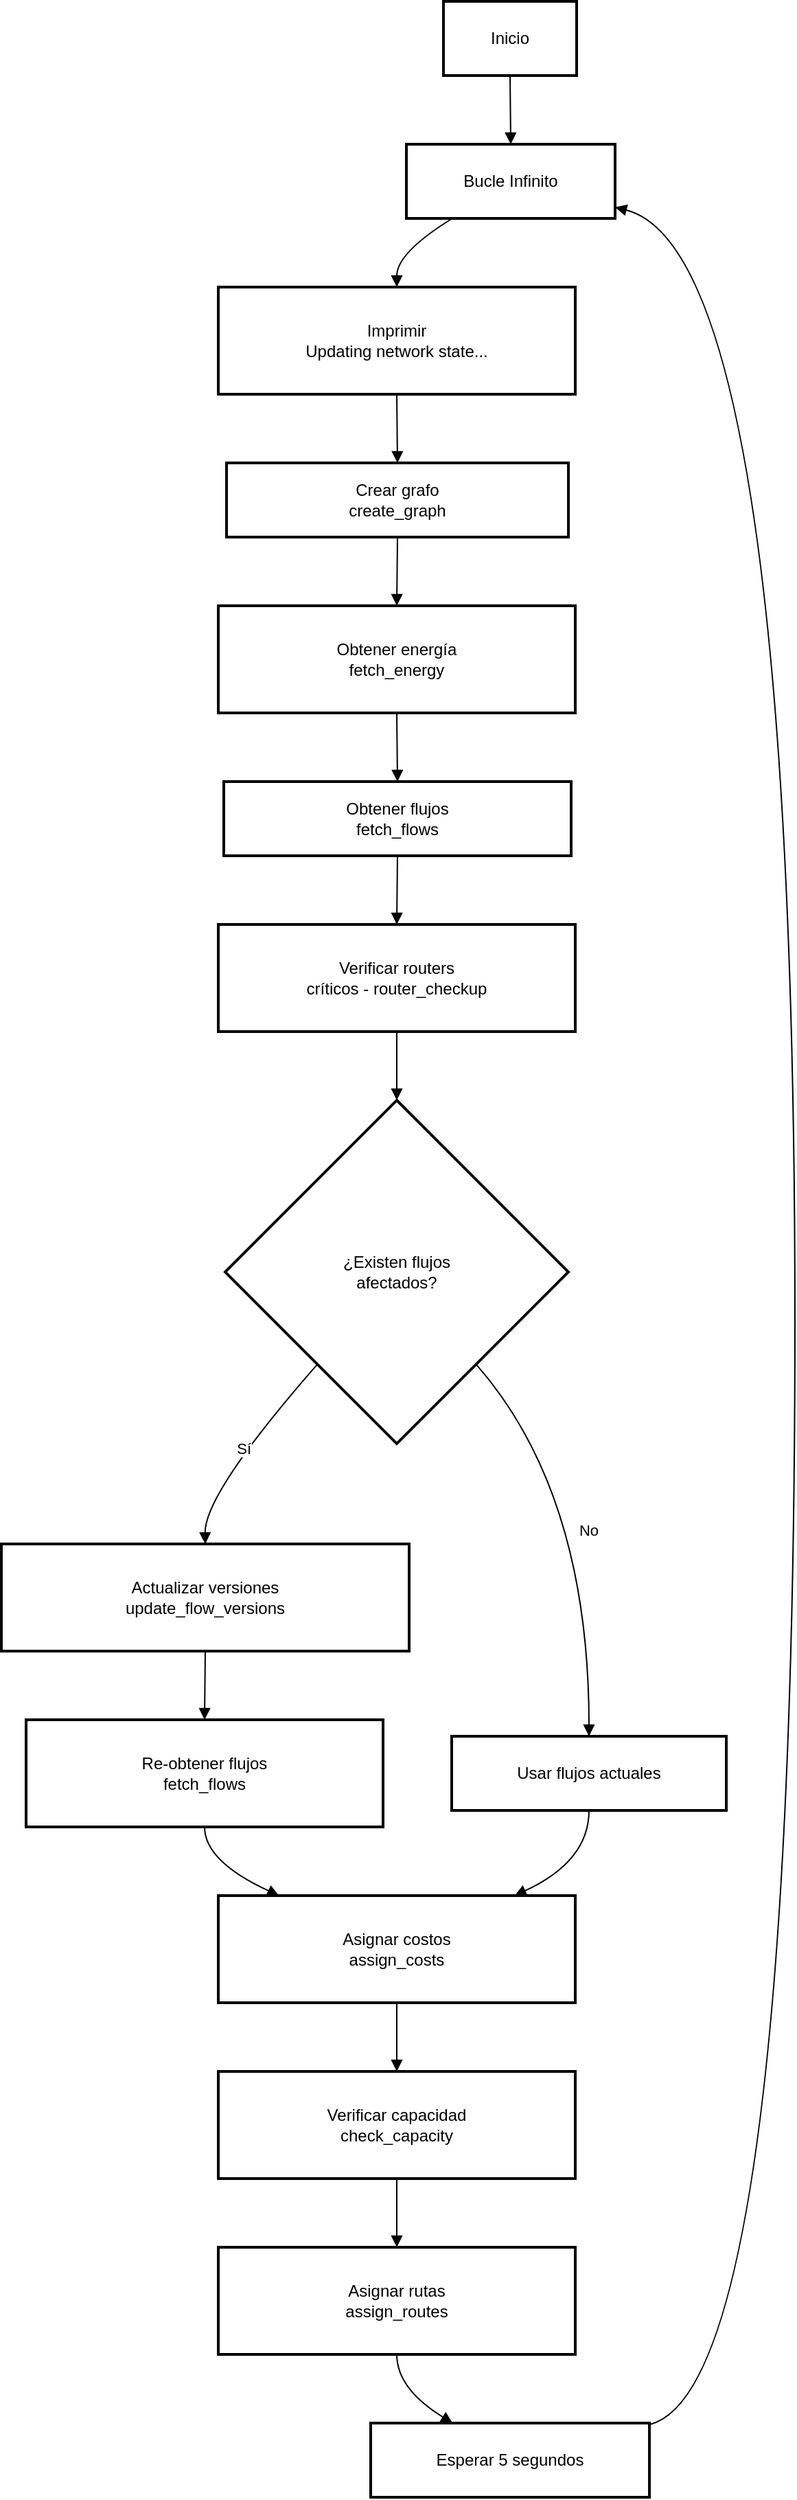 <mxfile version="26.0.6">
  <diagram name="Página-1" id="x9qQQLviX-wNVTuX-PN3">
    <mxGraphModel grid="1" page="1" gridSize="10" guides="1" tooltips="1" connect="1" arrows="1" fold="1" pageScale="1" pageWidth="827" pageHeight="1169" math="0" shadow="0">
      <root>
        <mxCell id="0" />
        <mxCell id="1" parent="0" />
        <mxCell id="u-LHMv7-CHCJPOdenJZV-1" value="Inicio" style="whiteSpace=wrap;strokeWidth=2;" vertex="1" parent="1">
          <mxGeometry x="342" y="20" width="97" height="54" as="geometry" />
        </mxCell>
        <mxCell id="u-LHMv7-CHCJPOdenJZV-2" value="Bucle Infinito" style="whiteSpace=wrap;strokeWidth=2;" vertex="1" parent="1">
          <mxGeometry x="315" y="124" width="152" height="54" as="geometry" />
        </mxCell>
        <mxCell id="u-LHMv7-CHCJPOdenJZV-3" value="Imprimir&#xa;Updating network state..." style="whiteSpace=wrap;strokeWidth=2;" vertex="1" parent="1">
          <mxGeometry x="178" y="228" width="260" height="78" as="geometry" />
        </mxCell>
        <mxCell id="u-LHMv7-CHCJPOdenJZV-4" value="Crear grafo&#xa;create_graph" style="whiteSpace=wrap;strokeWidth=2;" vertex="1" parent="1">
          <mxGeometry x="184" y="356" width="249" height="54" as="geometry" />
        </mxCell>
        <mxCell id="u-LHMv7-CHCJPOdenJZV-5" value="Obtener energía&#xa;fetch_energy" style="whiteSpace=wrap;strokeWidth=2;" vertex="1" parent="1">
          <mxGeometry x="178" y="460" width="260" height="78" as="geometry" />
        </mxCell>
        <mxCell id="u-LHMv7-CHCJPOdenJZV-6" value="Obtener flujos&#xa;fetch_flows" style="whiteSpace=wrap;strokeWidth=2;" vertex="1" parent="1">
          <mxGeometry x="182" y="588" width="253" height="54" as="geometry" />
        </mxCell>
        <mxCell id="u-LHMv7-CHCJPOdenJZV-7" value="Verificar routers&#xa;críticos - router_checkup" style="whiteSpace=wrap;strokeWidth=2;" vertex="1" parent="1">
          <mxGeometry x="178" y="692" width="260" height="78" as="geometry" />
        </mxCell>
        <mxCell id="u-LHMv7-CHCJPOdenJZV-8" value="¿Existen flujos&#xa;afectados?" style="rhombus;strokeWidth=2;whiteSpace=wrap;" vertex="1" parent="1">
          <mxGeometry x="183" y="820" width="250" height="250" as="geometry" />
        </mxCell>
        <mxCell id="u-LHMv7-CHCJPOdenJZV-9" value="Actualizar versiones&#xa;update_flow_versions" style="whiteSpace=wrap;strokeWidth=2;" vertex="1" parent="1">
          <mxGeometry x="20" y="1143" width="297" height="78" as="geometry" />
        </mxCell>
        <mxCell id="u-LHMv7-CHCJPOdenJZV-10" value="Re-obtener flujos&#xa;fetch_flows" style="whiteSpace=wrap;strokeWidth=2;" vertex="1" parent="1">
          <mxGeometry x="38" y="1271" width="260" height="78" as="geometry" />
        </mxCell>
        <mxCell id="u-LHMv7-CHCJPOdenJZV-11" value="Usar flujos actuales" style="whiteSpace=wrap;strokeWidth=2;" vertex="1" parent="1">
          <mxGeometry x="348" y="1283" width="200" height="54" as="geometry" />
        </mxCell>
        <mxCell id="u-LHMv7-CHCJPOdenJZV-12" value="Asignar costos&#xa;assign_costs" style="whiteSpace=wrap;strokeWidth=2;" vertex="1" parent="1">
          <mxGeometry x="178" y="1399" width="260" height="78" as="geometry" />
        </mxCell>
        <mxCell id="u-LHMv7-CHCJPOdenJZV-13" value="Verificar capacidad&#xa;check_capacity" style="whiteSpace=wrap;strokeWidth=2;" vertex="1" parent="1">
          <mxGeometry x="178" y="1527" width="260" height="78" as="geometry" />
        </mxCell>
        <mxCell id="u-LHMv7-CHCJPOdenJZV-14" value="Asignar rutas&#xa;assign_routes" style="whiteSpace=wrap;strokeWidth=2;" vertex="1" parent="1">
          <mxGeometry x="178" y="1655" width="260" height="78" as="geometry" />
        </mxCell>
        <mxCell id="u-LHMv7-CHCJPOdenJZV-15" value="Esperar 5 segundos" style="whiteSpace=wrap;strokeWidth=2;" vertex="1" parent="1">
          <mxGeometry x="289" y="1783" width="203" height="54" as="geometry" />
        </mxCell>
        <mxCell id="u-LHMv7-CHCJPOdenJZV-16" value="" style="curved=1;startArrow=none;endArrow=block;exitX=0.5;exitY=1;entryX=0.5;entryY=0;rounded=0;" edge="1" parent="1" source="u-LHMv7-CHCJPOdenJZV-1" target="u-LHMv7-CHCJPOdenJZV-2">
          <mxGeometry relative="1" as="geometry">
            <Array as="points" />
          </mxGeometry>
        </mxCell>
        <mxCell id="u-LHMv7-CHCJPOdenJZV-17" value="" style="curved=1;startArrow=none;endArrow=block;exitX=0.22;exitY=1;entryX=0.5;entryY=0;rounded=0;" edge="1" parent="1" source="u-LHMv7-CHCJPOdenJZV-2" target="u-LHMv7-CHCJPOdenJZV-3">
          <mxGeometry relative="1" as="geometry">
            <Array as="points">
              <mxPoint x="308" y="203" />
            </Array>
          </mxGeometry>
        </mxCell>
        <mxCell id="u-LHMv7-CHCJPOdenJZV-18" value="" style="curved=1;startArrow=none;endArrow=block;exitX=0.5;exitY=1;entryX=0.5;entryY=0;rounded=0;" edge="1" parent="1" source="u-LHMv7-CHCJPOdenJZV-3" target="u-LHMv7-CHCJPOdenJZV-4">
          <mxGeometry relative="1" as="geometry">
            <Array as="points" />
          </mxGeometry>
        </mxCell>
        <mxCell id="u-LHMv7-CHCJPOdenJZV-19" value="" style="curved=1;startArrow=none;endArrow=block;exitX=0.5;exitY=1;entryX=0.5;entryY=0;rounded=0;" edge="1" parent="1" source="u-LHMv7-CHCJPOdenJZV-4" target="u-LHMv7-CHCJPOdenJZV-5">
          <mxGeometry relative="1" as="geometry">
            <Array as="points" />
          </mxGeometry>
        </mxCell>
        <mxCell id="u-LHMv7-CHCJPOdenJZV-20" value="" style="curved=1;startArrow=none;endArrow=block;exitX=0.5;exitY=1;entryX=0.5;entryY=0;rounded=0;" edge="1" parent="1" source="u-LHMv7-CHCJPOdenJZV-5" target="u-LHMv7-CHCJPOdenJZV-6">
          <mxGeometry relative="1" as="geometry">
            <Array as="points" />
          </mxGeometry>
        </mxCell>
        <mxCell id="u-LHMv7-CHCJPOdenJZV-21" value="" style="curved=1;startArrow=none;endArrow=block;exitX=0.5;exitY=1;entryX=0.5;entryY=0;rounded=0;" edge="1" parent="1" source="u-LHMv7-CHCJPOdenJZV-6" target="u-LHMv7-CHCJPOdenJZV-7">
          <mxGeometry relative="1" as="geometry">
            <Array as="points" />
          </mxGeometry>
        </mxCell>
        <mxCell id="u-LHMv7-CHCJPOdenJZV-22" value="" style="curved=1;startArrow=none;endArrow=block;exitX=0.5;exitY=1;entryX=0.5;entryY=0;rounded=0;" edge="1" parent="1" source="u-LHMv7-CHCJPOdenJZV-7" target="u-LHMv7-CHCJPOdenJZV-8">
          <mxGeometry relative="1" as="geometry">
            <Array as="points" />
          </mxGeometry>
        </mxCell>
        <mxCell id="u-LHMv7-CHCJPOdenJZV-23" value="Sí" style="curved=1;startArrow=none;endArrow=block;exitX=0.07;exitY=1;entryX=0.5;entryY=0;rounded=0;" edge="1" parent="1" source="u-LHMv7-CHCJPOdenJZV-8" target="u-LHMv7-CHCJPOdenJZV-9">
          <mxGeometry relative="1" as="geometry">
            <Array as="points">
              <mxPoint x="168" y="1106" />
            </Array>
          </mxGeometry>
        </mxCell>
        <mxCell id="u-LHMv7-CHCJPOdenJZV-24" value="" style="curved=1;startArrow=none;endArrow=block;exitX=0.5;exitY=1;entryX=0.5;entryY=0;rounded=0;" edge="1" parent="1" source="u-LHMv7-CHCJPOdenJZV-9" target="u-LHMv7-CHCJPOdenJZV-10">
          <mxGeometry relative="1" as="geometry">
            <Array as="points" />
          </mxGeometry>
        </mxCell>
        <mxCell id="u-LHMv7-CHCJPOdenJZV-25" value="No" style="curved=1;startArrow=none;endArrow=block;exitX=0.93;exitY=1;entryX=0.5;entryY=-0.01;rounded=0;" edge="1" parent="1" source="u-LHMv7-CHCJPOdenJZV-8" target="u-LHMv7-CHCJPOdenJZV-11">
          <mxGeometry relative="1" as="geometry">
            <Array as="points">
              <mxPoint x="448" y="1106" />
            </Array>
          </mxGeometry>
        </mxCell>
        <mxCell id="u-LHMv7-CHCJPOdenJZV-26" value="" style="curved=1;startArrow=none;endArrow=block;exitX=0.5;exitY=1;entryX=0.17;entryY=0;rounded=0;" edge="1" parent="1" source="u-LHMv7-CHCJPOdenJZV-10" target="u-LHMv7-CHCJPOdenJZV-12">
          <mxGeometry relative="1" as="geometry">
            <Array as="points">
              <mxPoint x="168" y="1374" />
            </Array>
          </mxGeometry>
        </mxCell>
        <mxCell id="u-LHMv7-CHCJPOdenJZV-27" value="" style="curved=1;startArrow=none;endArrow=block;exitX=0.5;exitY=0.99;entryX=0.83;entryY=0;rounded=0;" edge="1" parent="1" source="u-LHMv7-CHCJPOdenJZV-11" target="u-LHMv7-CHCJPOdenJZV-12">
          <mxGeometry relative="1" as="geometry">
            <Array as="points">
              <mxPoint x="448" y="1374" />
            </Array>
          </mxGeometry>
        </mxCell>
        <mxCell id="u-LHMv7-CHCJPOdenJZV-28" value="" style="curved=1;startArrow=none;endArrow=block;exitX=0.5;exitY=1;entryX=0.5;entryY=0;rounded=0;" edge="1" parent="1" source="u-LHMv7-CHCJPOdenJZV-12" target="u-LHMv7-CHCJPOdenJZV-13">
          <mxGeometry relative="1" as="geometry">
            <Array as="points" />
          </mxGeometry>
        </mxCell>
        <mxCell id="u-LHMv7-CHCJPOdenJZV-29" value="" style="curved=1;startArrow=none;endArrow=block;exitX=0.5;exitY=1;entryX=0.5;entryY=0;rounded=0;" edge="1" parent="1" source="u-LHMv7-CHCJPOdenJZV-13" target="u-LHMv7-CHCJPOdenJZV-14">
          <mxGeometry relative="1" as="geometry">
            <Array as="points" />
          </mxGeometry>
        </mxCell>
        <mxCell id="u-LHMv7-CHCJPOdenJZV-30" value="" style="curved=1;startArrow=none;endArrow=block;exitX=0.5;exitY=1;entryX=0.29;entryY=-0.01;rounded=0;" edge="1" parent="1" source="u-LHMv7-CHCJPOdenJZV-14" target="u-LHMv7-CHCJPOdenJZV-15">
          <mxGeometry relative="1" as="geometry">
            <Array as="points">
              <mxPoint x="308" y="1758" />
            </Array>
          </mxGeometry>
        </mxCell>
        <mxCell id="u-LHMv7-CHCJPOdenJZV-31" value="" style="curved=1;startArrow=none;endArrow=block;exitX=1;exitY=0.02;entryX=1;entryY=0.85;rounded=0;" edge="1" parent="1" source="u-LHMv7-CHCJPOdenJZV-15" target="u-LHMv7-CHCJPOdenJZV-2">
          <mxGeometry relative="1" as="geometry">
            <Array as="points">
              <mxPoint x="598" y="1758" />
              <mxPoint x="598" y="203" />
            </Array>
          </mxGeometry>
        </mxCell>
      </root>
    </mxGraphModel>
  </diagram>
</mxfile>
